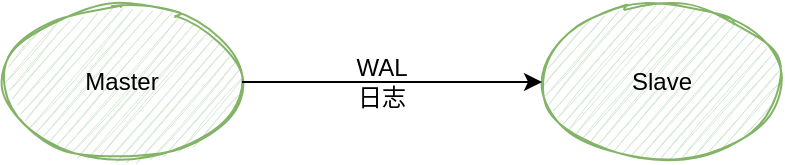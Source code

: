 <mxfile version="14.9.9" type="github" pages="2">
  <diagram id="amOM_jmc4MKGQnlsMUiM" name="第 1 页">
    <mxGraphModel dx="946" dy="614" grid="1" gridSize="10" guides="1" tooltips="1" connect="1" arrows="1" fold="1" page="1" pageScale="1" pageWidth="827" pageHeight="1169" math="0" shadow="0">
      <root>
        <mxCell id="0" />
        <mxCell id="1" parent="0" />
        <mxCell id="uyMDHVz3ztJ0EPghvBmj-1" value="" style="ellipse;whiteSpace=wrap;html=1;sketch=1;fillColor=#d5e8d4;strokeColor=#82b366;" vertex="1" parent="1">
          <mxGeometry x="120" y="180" width="120" height="80" as="geometry" />
        </mxCell>
        <mxCell id="uyMDHVz3ztJ0EPghvBmj-2" value="Master" style="text;html=1;strokeColor=none;fillColor=none;align=center;verticalAlign=middle;whiteSpace=wrap;rounded=0;sketch=1;" vertex="1" parent="1">
          <mxGeometry x="160" y="210" width="40" height="20" as="geometry" />
        </mxCell>
        <mxCell id="uyMDHVz3ztJ0EPghvBmj-3" value="" style="ellipse;whiteSpace=wrap;html=1;sketch=1;fillColor=#d5e8d4;strokeColor=#82b366;" vertex="1" parent="1">
          <mxGeometry x="390" y="180" width="120" height="80" as="geometry" />
        </mxCell>
        <mxCell id="uyMDHVz3ztJ0EPghvBmj-4" value="Slave" style="text;html=1;strokeColor=none;fillColor=none;align=center;verticalAlign=middle;whiteSpace=wrap;rounded=0;sketch=1;" vertex="1" parent="1">
          <mxGeometry x="430" y="210" width="40" height="20" as="geometry" />
        </mxCell>
        <mxCell id="uyMDHVz3ztJ0EPghvBmj-5" value="" style="endArrow=classic;html=1;exitX=1;exitY=0.5;exitDx=0;exitDy=0;entryX=0;entryY=0.5;entryDx=0;entryDy=0;" edge="1" parent="1" source="uyMDHVz3ztJ0EPghvBmj-1" target="uyMDHVz3ztJ0EPghvBmj-3">
          <mxGeometry width="50" height="50" relative="1" as="geometry">
            <mxPoint x="390" y="340" as="sourcePoint" />
            <mxPoint x="440" y="290" as="targetPoint" />
          </mxGeometry>
        </mxCell>
        <mxCell id="uyMDHVz3ztJ0EPghvBmj-6" value="WAL 日志" style="text;html=1;strokeColor=none;fillColor=none;align=center;verticalAlign=middle;whiteSpace=wrap;rounded=0;sketch=1;" vertex="1" parent="1">
          <mxGeometry x="290" y="210" width="40" height="20" as="geometry" />
        </mxCell>
      </root>
    </mxGraphModel>
  </diagram>
  <diagram id="68TFJXybZTwCd-WrtOLN" name="第 2 页">
    <mxGraphModel dx="946" dy="614" grid="1" gridSize="10" guides="1" tooltips="1" connect="1" arrows="1" fold="1" page="1" pageScale="1" pageWidth="827" pageHeight="1169" math="0" shadow="0">
      <root>
        <mxCell id="lMIgg245tZfUysD4X-a3-0" />
        <mxCell id="lMIgg245tZfUysD4X-a3-1" parent="lMIgg245tZfUysD4X-a3-0" />
        <mxCell id="lMIgg245tZfUysD4X-a3-7" value="升级&lt;br&gt;向前兼容" style="edgeStyle=orthogonalEdgeStyle;rounded=0;orthogonalLoop=1;jettySize=auto;html=1;" edge="1" parent="lMIgg245tZfUysD4X-a3-1" source="lMIgg245tZfUysD4X-a3-2" target="lMIgg245tZfUysD4X-a3-3">
          <mxGeometry relative="1" as="geometry" />
        </mxCell>
        <mxCell id="lMIgg245tZfUysD4X-a3-2" value="" style="ellipse;whiteSpace=wrap;html=1;sketch=1;shadow=1;fillColor=#d5e8d4;strokeColor=#82b366;" vertex="1" parent="lMIgg245tZfUysD4X-a3-1">
          <mxGeometry x="130" y="200" width="120" height="80" as="geometry" />
        </mxCell>
        <mxCell id="lMIgg245tZfUysD4X-a3-9" style="edgeStyle=orthogonalEdgeStyle;rounded=0;orthogonalLoop=1;jettySize=auto;html=1;entryX=0.5;entryY=0;entryDx=0;entryDy=0;" edge="1" parent="lMIgg245tZfUysD4X-a3-1" source="lMIgg245tZfUysD4X-a3-3" target="lMIgg245tZfUysD4X-a3-4">
          <mxGeometry relative="1" as="geometry" />
        </mxCell>
        <mxCell id="lMIgg245tZfUysD4X-a3-10" value="新版本启动&lt;br&gt;故障恢复等" style="edgeLabel;html=1;align=center;verticalAlign=middle;resizable=0;points=[];" vertex="1" connectable="0" parent="lMIgg245tZfUysD4X-a3-9">
          <mxGeometry x="-0.1" y="2" relative="1" as="geometry">
            <mxPoint as="offset" />
          </mxGeometry>
        </mxCell>
        <mxCell id="lMIgg245tZfUysD4X-a3-3" value="" style="ellipse;whiteSpace=wrap;html=1;sketch=1;shadow=1;fillColor=#fff2cc;strokeColor=#d6b656;" vertex="1" parent="lMIgg245tZfUysD4X-a3-1">
          <mxGeometry x="420" y="200" width="120" height="80" as="geometry" />
        </mxCell>
        <mxCell id="lMIgg245tZfUysD4X-a3-16" style="edgeStyle=orthogonalEdgeStyle;rounded=0;orthogonalLoop=1;jettySize=auto;html=1;entryX=1;entryY=0.5;entryDx=0;entryDy=0;" edge="1" parent="lMIgg245tZfUysD4X-a3-1" source="lMIgg245tZfUysD4X-a3-4" target="lMIgg245tZfUysD4X-a3-5">
          <mxGeometry relative="1" as="geometry" />
        </mxCell>
        <mxCell id="lMIgg245tZfUysD4X-a3-17" value="出现问题&lt;br&gt;compaction&lt;br&gt;恢复数据" style="edgeLabel;html=1;align=center;verticalAlign=middle;resizable=0;points=[];" vertex="1" connectable="0" parent="lMIgg245tZfUysD4X-a3-16">
          <mxGeometry x="-0.012" y="-2" relative="1" as="geometry">
            <mxPoint as="offset" />
          </mxGeometry>
        </mxCell>
        <mxCell id="lMIgg245tZfUysD4X-a3-4" value="New exec&lt;br&gt;New_dir" style="ellipse;whiteSpace=wrap;html=1;sketch=1;shadow=1;fillColor=#f8cecc;strokeColor=#b85450;" vertex="1" parent="lMIgg245tZfUysD4X-a3-1">
          <mxGeometry x="420" y="400" width="120" height="80" as="geometry" />
        </mxCell>
        <mxCell id="lMIgg245tZfUysD4X-a3-18" value="降级回老版本" style="edgeStyle=orthogonalEdgeStyle;rounded=0;orthogonalLoop=1;jettySize=auto;html=1;" edge="1" parent="lMIgg245tZfUysD4X-a3-1" source="lMIgg245tZfUysD4X-a3-5" target="lMIgg245tZfUysD4X-a3-2">
          <mxGeometry relative="1" as="geometry" />
        </mxCell>
        <mxCell id="lMIgg245tZfUysD4X-a3-5" value="Old db_dir" style="ellipse;whiteSpace=wrap;html=1;sketch=1;shadow=1;fillColor=#ffe6cc;strokeColor=#d79b00;" vertex="1" parent="lMIgg245tZfUysD4X-a3-1">
          <mxGeometry x="130" y="400" width="120" height="80" as="geometry" />
        </mxCell>
        <mxCell id="lMIgg245tZfUysD4X-a3-6" value="Old exec&lt;br&gt;Old db_dir" style="text;html=1;strokeColor=none;fillColor=none;align=center;verticalAlign=middle;whiteSpace=wrap;rounded=0;shadow=1;sketch=1;" vertex="1" parent="lMIgg245tZfUysD4X-a3-1">
          <mxGeometry x="155" y="230" width="70" height="20" as="geometry" />
        </mxCell>
        <mxCell id="lMIgg245tZfUysD4X-a3-8" value="New exec&lt;br&gt;Old_dir" style="text;html=1;strokeColor=none;fillColor=none;align=center;verticalAlign=middle;whiteSpace=wrap;rounded=0;shadow=1;sketch=1;" vertex="1" parent="lMIgg245tZfUysD4X-a3-1">
          <mxGeometry x="450" y="230" width="70" height="20" as="geometry" />
        </mxCell>
        <mxCell id="lMIgg245tZfUysD4X-a3-11" value="这可能是一个临时状态" style="text;html=1;strokeColor=none;fillColor=none;align=center;verticalAlign=middle;whiteSpace=wrap;rounded=0;shadow=1;sketch=1;" vertex="1" parent="lMIgg245tZfUysD4X-a3-1">
          <mxGeometry x="550" y="190" width="70" height="40" as="geometry" />
        </mxCell>
        <mxCell id="lMIgg245tZfUysD4X-a3-12" value="在这个状态&lt;br&gt;正常读写&lt;br&gt;N次" style="curved=1;endArrow=classic;html=1;exitX=0.058;exitY=0.813;exitDx=0;exitDy=0;exitPerimeter=0;" edge="1" parent="lMIgg245tZfUysD4X-a3-1" source="lMIgg245tZfUysD4X-a3-2" target="lMIgg245tZfUysD4X-a3-2">
          <mxGeometry width="50" height="50" relative="1" as="geometry">
            <mxPoint x="50" y="300" as="sourcePoint" />
            <mxPoint x="100" y="250" as="targetPoint" />
            <Array as="points">
              <mxPoint x="100" y="300" />
              <mxPoint x="70" y="230" />
              <mxPoint x="100" y="170" />
            </Array>
          </mxGeometry>
        </mxCell>
        <mxCell id="lMIgg245tZfUysD4X-a3-13" value="这个状态不能有写操作&lt;br&gt;及compaction操作" style="curved=1;endArrow=classic;html=1;exitX=1;exitY=0;exitDx=0;exitDy=0;entryX=0;entryY=0;entryDx=0;entryDy=0;" edge="1" parent="lMIgg245tZfUysD4X-a3-1" source="lMIgg245tZfUysD4X-a3-3" target="lMIgg245tZfUysD4X-a3-3">
          <mxGeometry width="50" height="50" relative="1" as="geometry">
            <mxPoint x="450" y="190" as="sourcePoint" />
            <mxPoint x="500" y="140" as="targetPoint" />
            <Array as="points">
              <mxPoint x="530" y="180" />
              <mxPoint x="450" y="140" />
            </Array>
          </mxGeometry>
        </mxCell>
        <mxCell id="lMIgg245tZfUysD4X-a3-14" value="" style="curved=1;endArrow=classic;html=1;exitX=1;exitY=0;exitDx=0;exitDy=0;entryX=0.667;entryY=1.038;entryDx=0;entryDy=0;entryPerimeter=0;" edge="1" parent="lMIgg245tZfUysD4X-a3-1" source="lMIgg245tZfUysD4X-a3-4" target="lMIgg245tZfUysD4X-a3-4">
          <mxGeometry width="50" height="50" relative="1" as="geometry">
            <mxPoint x="550" y="470" as="sourcePoint" />
            <mxPoint x="600" y="420" as="targetPoint" />
            <Array as="points">
              <mxPoint x="600" y="420" />
              <mxPoint x="580" y="470" />
            </Array>
          </mxGeometry>
        </mxCell>
        <mxCell id="lMIgg245tZfUysD4X-a3-15" value="升级成功&lt;br&gt;可以稳态提供服务" style="edgeLabel;html=1;align=center;verticalAlign=middle;resizable=0;points=[];" vertex="1" connectable="0" parent="lMIgg245tZfUysD4X-a3-14">
          <mxGeometry x="0.003" y="1" relative="1" as="geometry">
            <mxPoint as="offset" />
          </mxGeometry>
        </mxCell>
      </root>
    </mxGraphModel>
  </diagram>
</mxfile>
